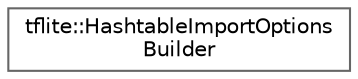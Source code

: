 digraph "Graphical Class Hierarchy"
{
 // LATEX_PDF_SIZE
  bgcolor="transparent";
  edge [fontname=Helvetica,fontsize=10,labelfontname=Helvetica,labelfontsize=10];
  node [fontname=Helvetica,fontsize=10,shape=box,height=0.2,width=0.4];
  rankdir="LR";
  Node0 [id="Node000000",label="tflite::HashtableImportOptions\lBuilder",height=0.2,width=0.4,color="grey40", fillcolor="white", style="filled",URL="$structtflite_1_1_hashtable_import_options_builder.html",tooltip=" "];
}
